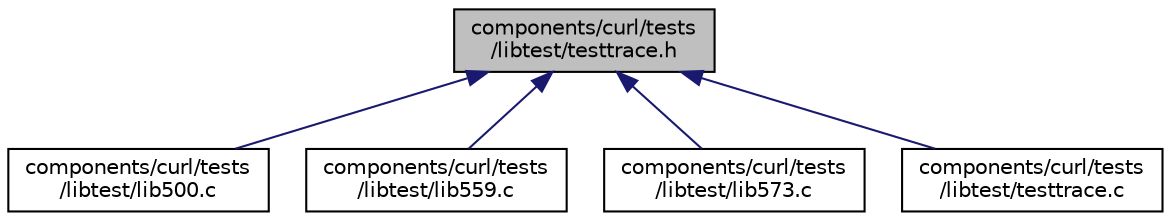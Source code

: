 digraph "components/curl/tests/libtest/testtrace.h"
{
  edge [fontname="Helvetica",fontsize="10",labelfontname="Helvetica",labelfontsize="10"];
  node [fontname="Helvetica",fontsize="10",shape=record];
  Node1 [label="components/curl/tests\l/libtest/testtrace.h",height=0.2,width=0.4,color="black", fillcolor="grey75", style="filled", fontcolor="black"];
  Node1 -> Node2 [dir="back",color="midnightblue",fontsize="10",style="solid",fontname="Helvetica"];
  Node2 [label="components/curl/tests\l/libtest/lib500.c",height=0.2,width=0.4,color="black", fillcolor="white", style="filled",URL="$lib500_8c.html"];
  Node1 -> Node3 [dir="back",color="midnightblue",fontsize="10",style="solid",fontname="Helvetica"];
  Node3 [label="components/curl/tests\l/libtest/lib559.c",height=0.2,width=0.4,color="black", fillcolor="white", style="filled",URL="$lib559_8c.html"];
  Node1 -> Node4 [dir="back",color="midnightblue",fontsize="10",style="solid",fontname="Helvetica"];
  Node4 [label="components/curl/tests\l/libtest/lib573.c",height=0.2,width=0.4,color="black", fillcolor="white", style="filled",URL="$lib573_8c.html"];
  Node1 -> Node5 [dir="back",color="midnightblue",fontsize="10",style="solid",fontname="Helvetica"];
  Node5 [label="components/curl/tests\l/libtest/testtrace.c",height=0.2,width=0.4,color="black", fillcolor="white", style="filled",URL="$testtrace_8c.html"];
}

